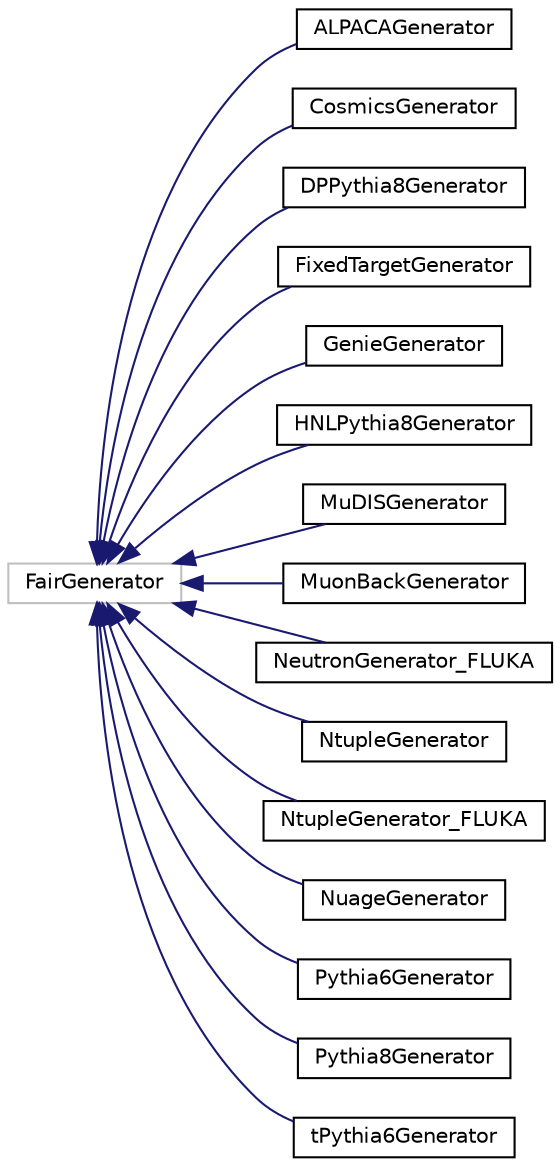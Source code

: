 digraph "Graphical Class Hierarchy"
{
 // LATEX_PDF_SIZE
  edge [fontname="Helvetica",fontsize="10",labelfontname="Helvetica",labelfontsize="10"];
  node [fontname="Helvetica",fontsize="10",shape=record];
  rankdir="LR";
  Node275 [label="FairGenerator",height=0.2,width=0.4,color="grey75", fillcolor="white", style="filled",tooltip=" "];
  Node275 -> Node0 [dir="back",color="midnightblue",fontsize="10",style="solid",fontname="Helvetica"];
  Node0 [label="ALPACAGenerator",height=0.2,width=0.4,color="black", fillcolor="white", style="filled",URL="$classALPACAGenerator.html",tooltip=" "];
  Node275 -> Node277 [dir="back",color="midnightblue",fontsize="10",style="solid",fontname="Helvetica"];
  Node277 [label="CosmicsGenerator",height=0.2,width=0.4,color="black", fillcolor="white", style="filled",URL="$classCosmicsGenerator.html",tooltip=" "];
  Node275 -> Node278 [dir="back",color="midnightblue",fontsize="10",style="solid",fontname="Helvetica"];
  Node278 [label="DPPythia8Generator",height=0.2,width=0.4,color="black", fillcolor="white", style="filled",URL="$classDPPythia8Generator.html",tooltip=" "];
  Node275 -> Node279 [dir="back",color="midnightblue",fontsize="10",style="solid",fontname="Helvetica"];
  Node279 [label="FixedTargetGenerator",height=0.2,width=0.4,color="black", fillcolor="white", style="filled",URL="$classFixedTargetGenerator.html",tooltip=" "];
  Node275 -> Node280 [dir="back",color="midnightblue",fontsize="10",style="solid",fontname="Helvetica"];
  Node280 [label="GenieGenerator",height=0.2,width=0.4,color="black", fillcolor="white", style="filled",URL="$classGenieGenerator.html",tooltip=" "];
  Node275 -> Node281 [dir="back",color="midnightblue",fontsize="10",style="solid",fontname="Helvetica"];
  Node281 [label="HNLPythia8Generator",height=0.2,width=0.4,color="black", fillcolor="white", style="filled",URL="$classHNLPythia8Generator.html",tooltip=" "];
  Node275 -> Node282 [dir="back",color="midnightblue",fontsize="10",style="solid",fontname="Helvetica"];
  Node282 [label="MuDISGenerator",height=0.2,width=0.4,color="black", fillcolor="white", style="filled",URL="$classMuDISGenerator.html",tooltip=" "];
  Node275 -> Node283 [dir="back",color="midnightblue",fontsize="10",style="solid",fontname="Helvetica"];
  Node283 [label="MuonBackGenerator",height=0.2,width=0.4,color="black", fillcolor="white", style="filled",URL="$classMuonBackGenerator.html",tooltip=" "];
  Node275 -> Node284 [dir="back",color="midnightblue",fontsize="10",style="solid",fontname="Helvetica"];
  Node284 [label="NeutronGenerator_FLUKA",height=0.2,width=0.4,color="black", fillcolor="white", style="filled",URL="$classNeutronGenerator__FLUKA.html",tooltip=" "];
  Node275 -> Node285 [dir="back",color="midnightblue",fontsize="10",style="solid",fontname="Helvetica"];
  Node285 [label="NtupleGenerator",height=0.2,width=0.4,color="black", fillcolor="white", style="filled",URL="$classNtupleGenerator.html",tooltip=" "];
  Node275 -> Node286 [dir="back",color="midnightblue",fontsize="10",style="solid",fontname="Helvetica"];
  Node286 [label="NtupleGenerator_FLUKA",height=0.2,width=0.4,color="black", fillcolor="white", style="filled",URL="$classNtupleGenerator__FLUKA.html",tooltip=" "];
  Node275 -> Node287 [dir="back",color="midnightblue",fontsize="10",style="solid",fontname="Helvetica"];
  Node287 [label="NuageGenerator",height=0.2,width=0.4,color="black", fillcolor="white", style="filled",URL="$classNuageGenerator.html",tooltip=" "];
  Node275 -> Node288 [dir="back",color="midnightblue",fontsize="10",style="solid",fontname="Helvetica"];
  Node288 [label="Pythia6Generator",height=0.2,width=0.4,color="black", fillcolor="white", style="filled",URL="$classPythia6Generator.html",tooltip=" "];
  Node275 -> Node289 [dir="back",color="midnightblue",fontsize="10",style="solid",fontname="Helvetica"];
  Node289 [label="Pythia8Generator",height=0.2,width=0.4,color="black", fillcolor="white", style="filled",URL="$classPythia8Generator.html",tooltip=" "];
  Node275 -> Node290 [dir="back",color="midnightblue",fontsize="10",style="solid",fontname="Helvetica"];
  Node290 [label="tPythia6Generator",height=0.2,width=0.4,color="black", fillcolor="white", style="filled",URL="$classtPythia6Generator.html",tooltip=" "];
}
